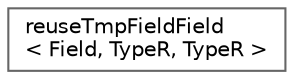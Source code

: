 digraph "Graphical Class Hierarchy"
{
 // LATEX_PDF_SIZE
  bgcolor="transparent";
  edge [fontname=Helvetica,fontsize=10,labelfontname=Helvetica,labelfontsize=10];
  node [fontname=Helvetica,fontsize=10,shape=box,height=0.2,width=0.4];
  rankdir="LR";
  Node0 [id="Node000000",label="reuseTmpFieldField\l\< Field, TypeR, TypeR \>",height=0.2,width=0.4,color="grey40", fillcolor="white", style="filled",URL="$structFoam_1_1reuseTmpFieldField_3_01Field_00_01TypeR_00_01TypeR_01_4.html",tooltip=" "];
}
